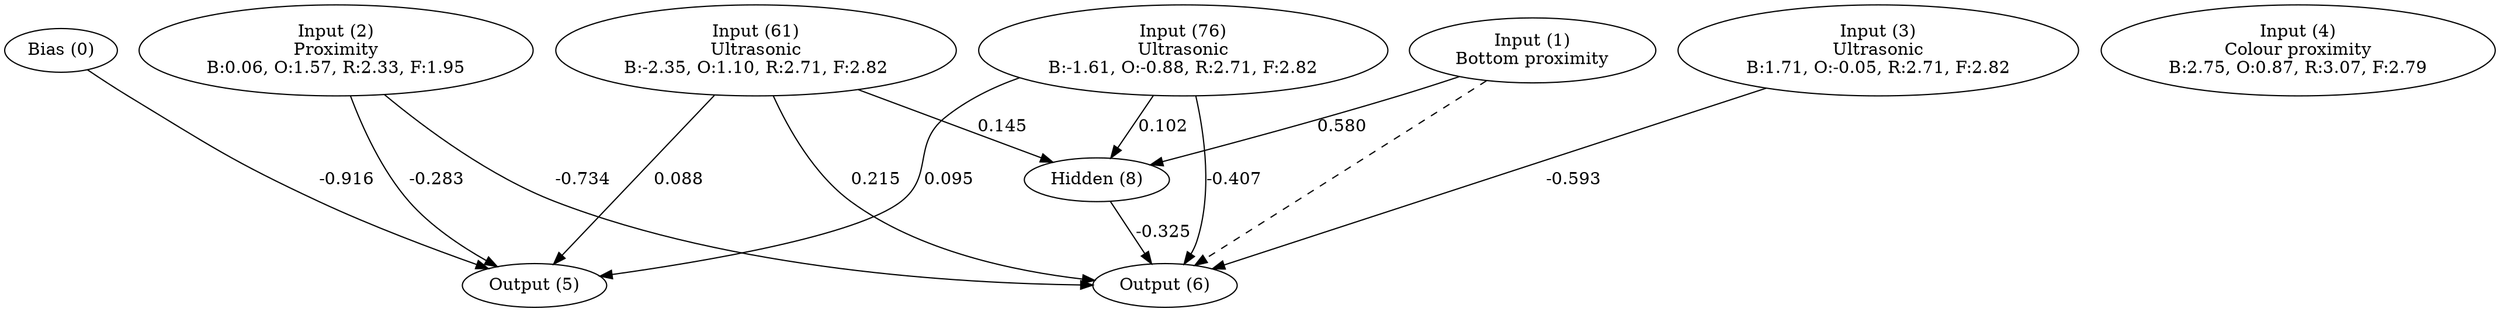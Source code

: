 digraph G {
  0 [ label="Bias (0)" ];
  1 [ label="Input (1)\nBottom proximity" ];
  2 [ label="Input (2)\nProximity\nB:0.06, O:1.57, R:2.33, F:1.95" ];
  3 [ label="Input (3)\nUltrasonic\nB:1.71, O:-0.05, R:2.71, F:2.82" ];
  4 [ label="Input (4)\nColour proximity\nB:2.75, O:0.87, R:3.07, F:2.79" ];
  61 [ label="Input (61)\nUltrasonic\nB:-2.35, O:1.10, R:2.71, F:2.82" ];
  76 [ label="Input (76)\nUltrasonic\nB:-1.61, O:-0.88, R:2.71, F:2.82" ];
  5 [ label="Output (5)" ];
  6 [ label="Output (6)" ];
  8 [ label="Hidden (8)" ];
  { rank=same 0 1 2 3 4 61 76 }
  { rank=same 5 6 }
  0 -> 5 [ label="-0.916" ];
  1 -> 6 [ style="dashed" ];
  2 -> 5 [ label="-0.283" ];
  2 -> 6 [ label="-0.734" ];
  3 -> 6 [ label="-0.593" ];
  1 -> 8 [ label="0.580" ];
  8 -> 6 [ label="-0.325" ];
  61 -> 5 [ label="0.088" ];
  61 -> 6 [ label="0.215" ];
  61 -> 8 [ label="0.145" ];
  76 -> 5 [ label="0.095" ];
  76 -> 6 [ label="-0.407" ];
  76 -> 8 [ label="0.102" ];
}
